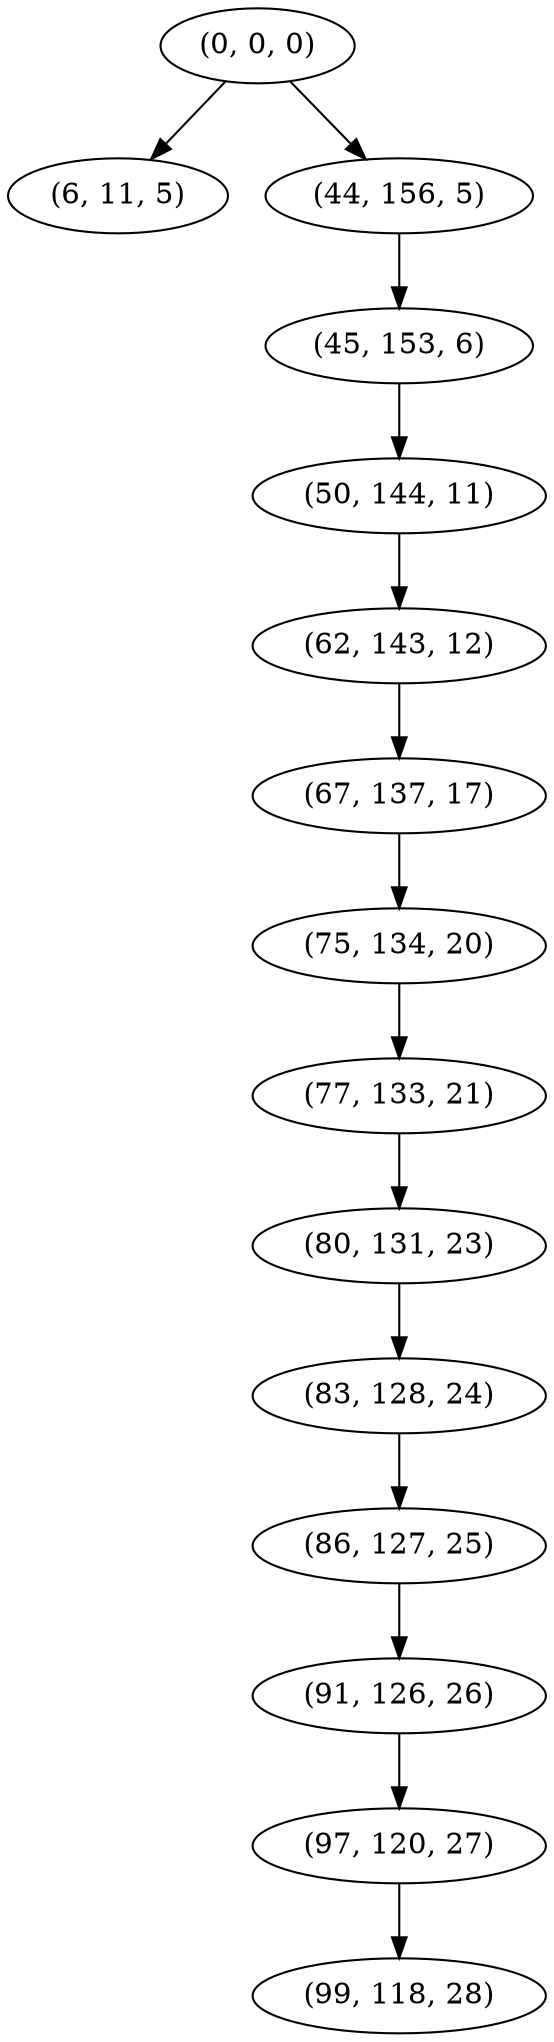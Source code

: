 digraph tree {
    "(0, 0, 0)";
    "(6, 11, 5)";
    "(44, 156, 5)";
    "(45, 153, 6)";
    "(50, 144, 11)";
    "(62, 143, 12)";
    "(67, 137, 17)";
    "(75, 134, 20)";
    "(77, 133, 21)";
    "(80, 131, 23)";
    "(83, 128, 24)";
    "(86, 127, 25)";
    "(91, 126, 26)";
    "(97, 120, 27)";
    "(99, 118, 28)";
    "(0, 0, 0)" -> "(6, 11, 5)";
    "(0, 0, 0)" -> "(44, 156, 5)";
    "(44, 156, 5)" -> "(45, 153, 6)";
    "(45, 153, 6)" -> "(50, 144, 11)";
    "(50, 144, 11)" -> "(62, 143, 12)";
    "(62, 143, 12)" -> "(67, 137, 17)";
    "(67, 137, 17)" -> "(75, 134, 20)";
    "(75, 134, 20)" -> "(77, 133, 21)";
    "(77, 133, 21)" -> "(80, 131, 23)";
    "(80, 131, 23)" -> "(83, 128, 24)";
    "(83, 128, 24)" -> "(86, 127, 25)";
    "(86, 127, 25)" -> "(91, 126, 26)";
    "(91, 126, 26)" -> "(97, 120, 27)";
    "(97, 120, 27)" -> "(99, 118, 28)";
}
